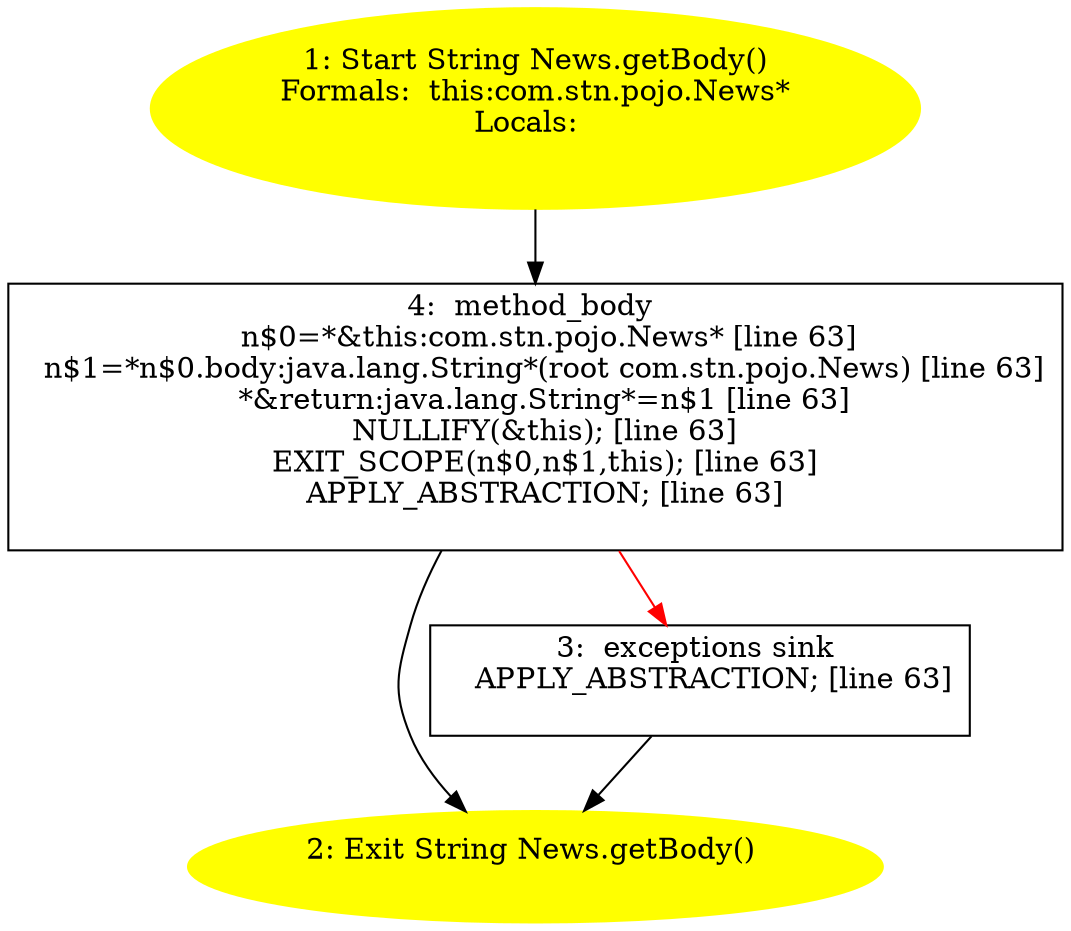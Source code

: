 /* @generated */
digraph cfg {
"com.stn.pojo.News.getBody():java.lang.String.b3bf0da4cf1887b06c908d047b86f5b9_1" [label="1: Start String News.getBody()\nFormals:  this:com.stn.pojo.News*\nLocals:  \n  " color=yellow style=filled]
	

	 "com.stn.pojo.News.getBody():java.lang.String.b3bf0da4cf1887b06c908d047b86f5b9_1" -> "com.stn.pojo.News.getBody():java.lang.String.b3bf0da4cf1887b06c908d047b86f5b9_4" ;
"com.stn.pojo.News.getBody():java.lang.String.b3bf0da4cf1887b06c908d047b86f5b9_2" [label="2: Exit String News.getBody() \n  " color=yellow style=filled]
	

"com.stn.pojo.News.getBody():java.lang.String.b3bf0da4cf1887b06c908d047b86f5b9_3" [label="3:  exceptions sink \n   APPLY_ABSTRACTION; [line 63]\n " shape="box"]
	

	 "com.stn.pojo.News.getBody():java.lang.String.b3bf0da4cf1887b06c908d047b86f5b9_3" -> "com.stn.pojo.News.getBody():java.lang.String.b3bf0da4cf1887b06c908d047b86f5b9_2" ;
"com.stn.pojo.News.getBody():java.lang.String.b3bf0da4cf1887b06c908d047b86f5b9_4" [label="4:  method_body \n   n$0=*&this:com.stn.pojo.News* [line 63]\n  n$1=*n$0.body:java.lang.String*(root com.stn.pojo.News) [line 63]\n  *&return:java.lang.String*=n$1 [line 63]\n  NULLIFY(&this); [line 63]\n  EXIT_SCOPE(n$0,n$1,this); [line 63]\n  APPLY_ABSTRACTION; [line 63]\n " shape="box"]
	

	 "com.stn.pojo.News.getBody():java.lang.String.b3bf0da4cf1887b06c908d047b86f5b9_4" -> "com.stn.pojo.News.getBody():java.lang.String.b3bf0da4cf1887b06c908d047b86f5b9_2" ;
	 "com.stn.pojo.News.getBody():java.lang.String.b3bf0da4cf1887b06c908d047b86f5b9_4" -> "com.stn.pojo.News.getBody():java.lang.String.b3bf0da4cf1887b06c908d047b86f5b9_3" [color="red" ];
}
